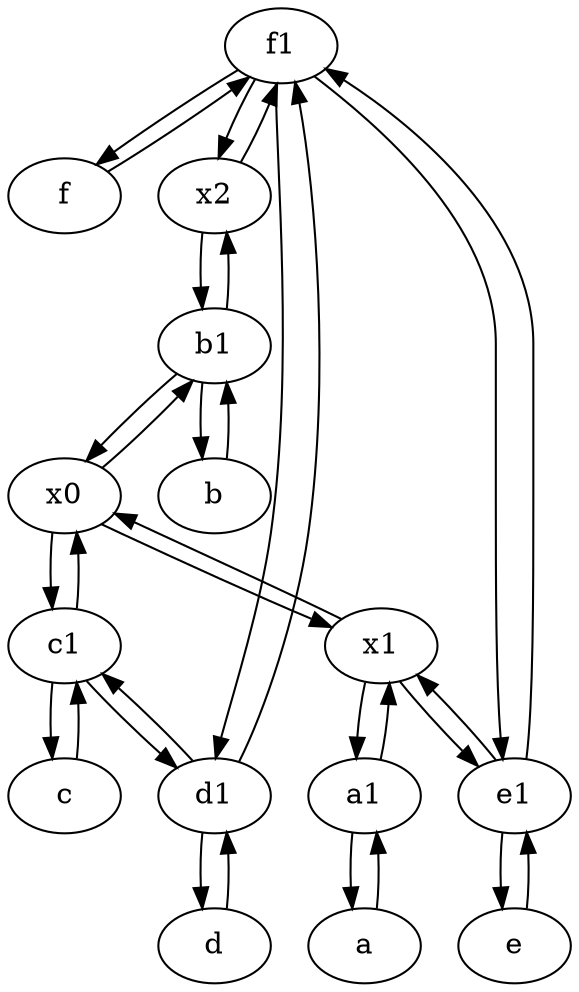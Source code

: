 digraph  {
	f1;
	c1 [pos="30,15!"];
	f [pos="15,45!"];
	a1 [pos="40,15!"];
	d [pos="20,30!"];
	x1;
	c [pos="20,10!"];
	e [pos="30,50!"];
	x2;
	a [pos="40,10!"];
	d1 [pos="25,30!"];
	x0;
	b1 [pos="45,20!"];
	e1 [pos="25,45!"];
	b [pos="50,20!"];
	f1 -> x2;
	b1 -> x0;
	f -> f1;
	x0 -> b1;
	f1 -> e1;
	e1 -> f1;
	d1 -> c1;
	d1 -> f1;
	f1 -> f;
	x1 -> e1;
	x1 -> x0;
	x0 -> x1;
	x0 -> c1;
	x2 -> b1;
	c1 -> d1;
	f1 -> d1;
	e1 -> x1;
	e -> e1;
	b1 -> b;
	x2 -> f1;
	d -> d1;
	c1 -> x0;
	a1 -> a;
	e1 -> e;
	b1 -> x2;
	c1 -> c;
	a1 -> x1;
	a -> a1;
	b -> b1;
	d1 -> d;
	c -> c1;
	x1 -> a1;

	}